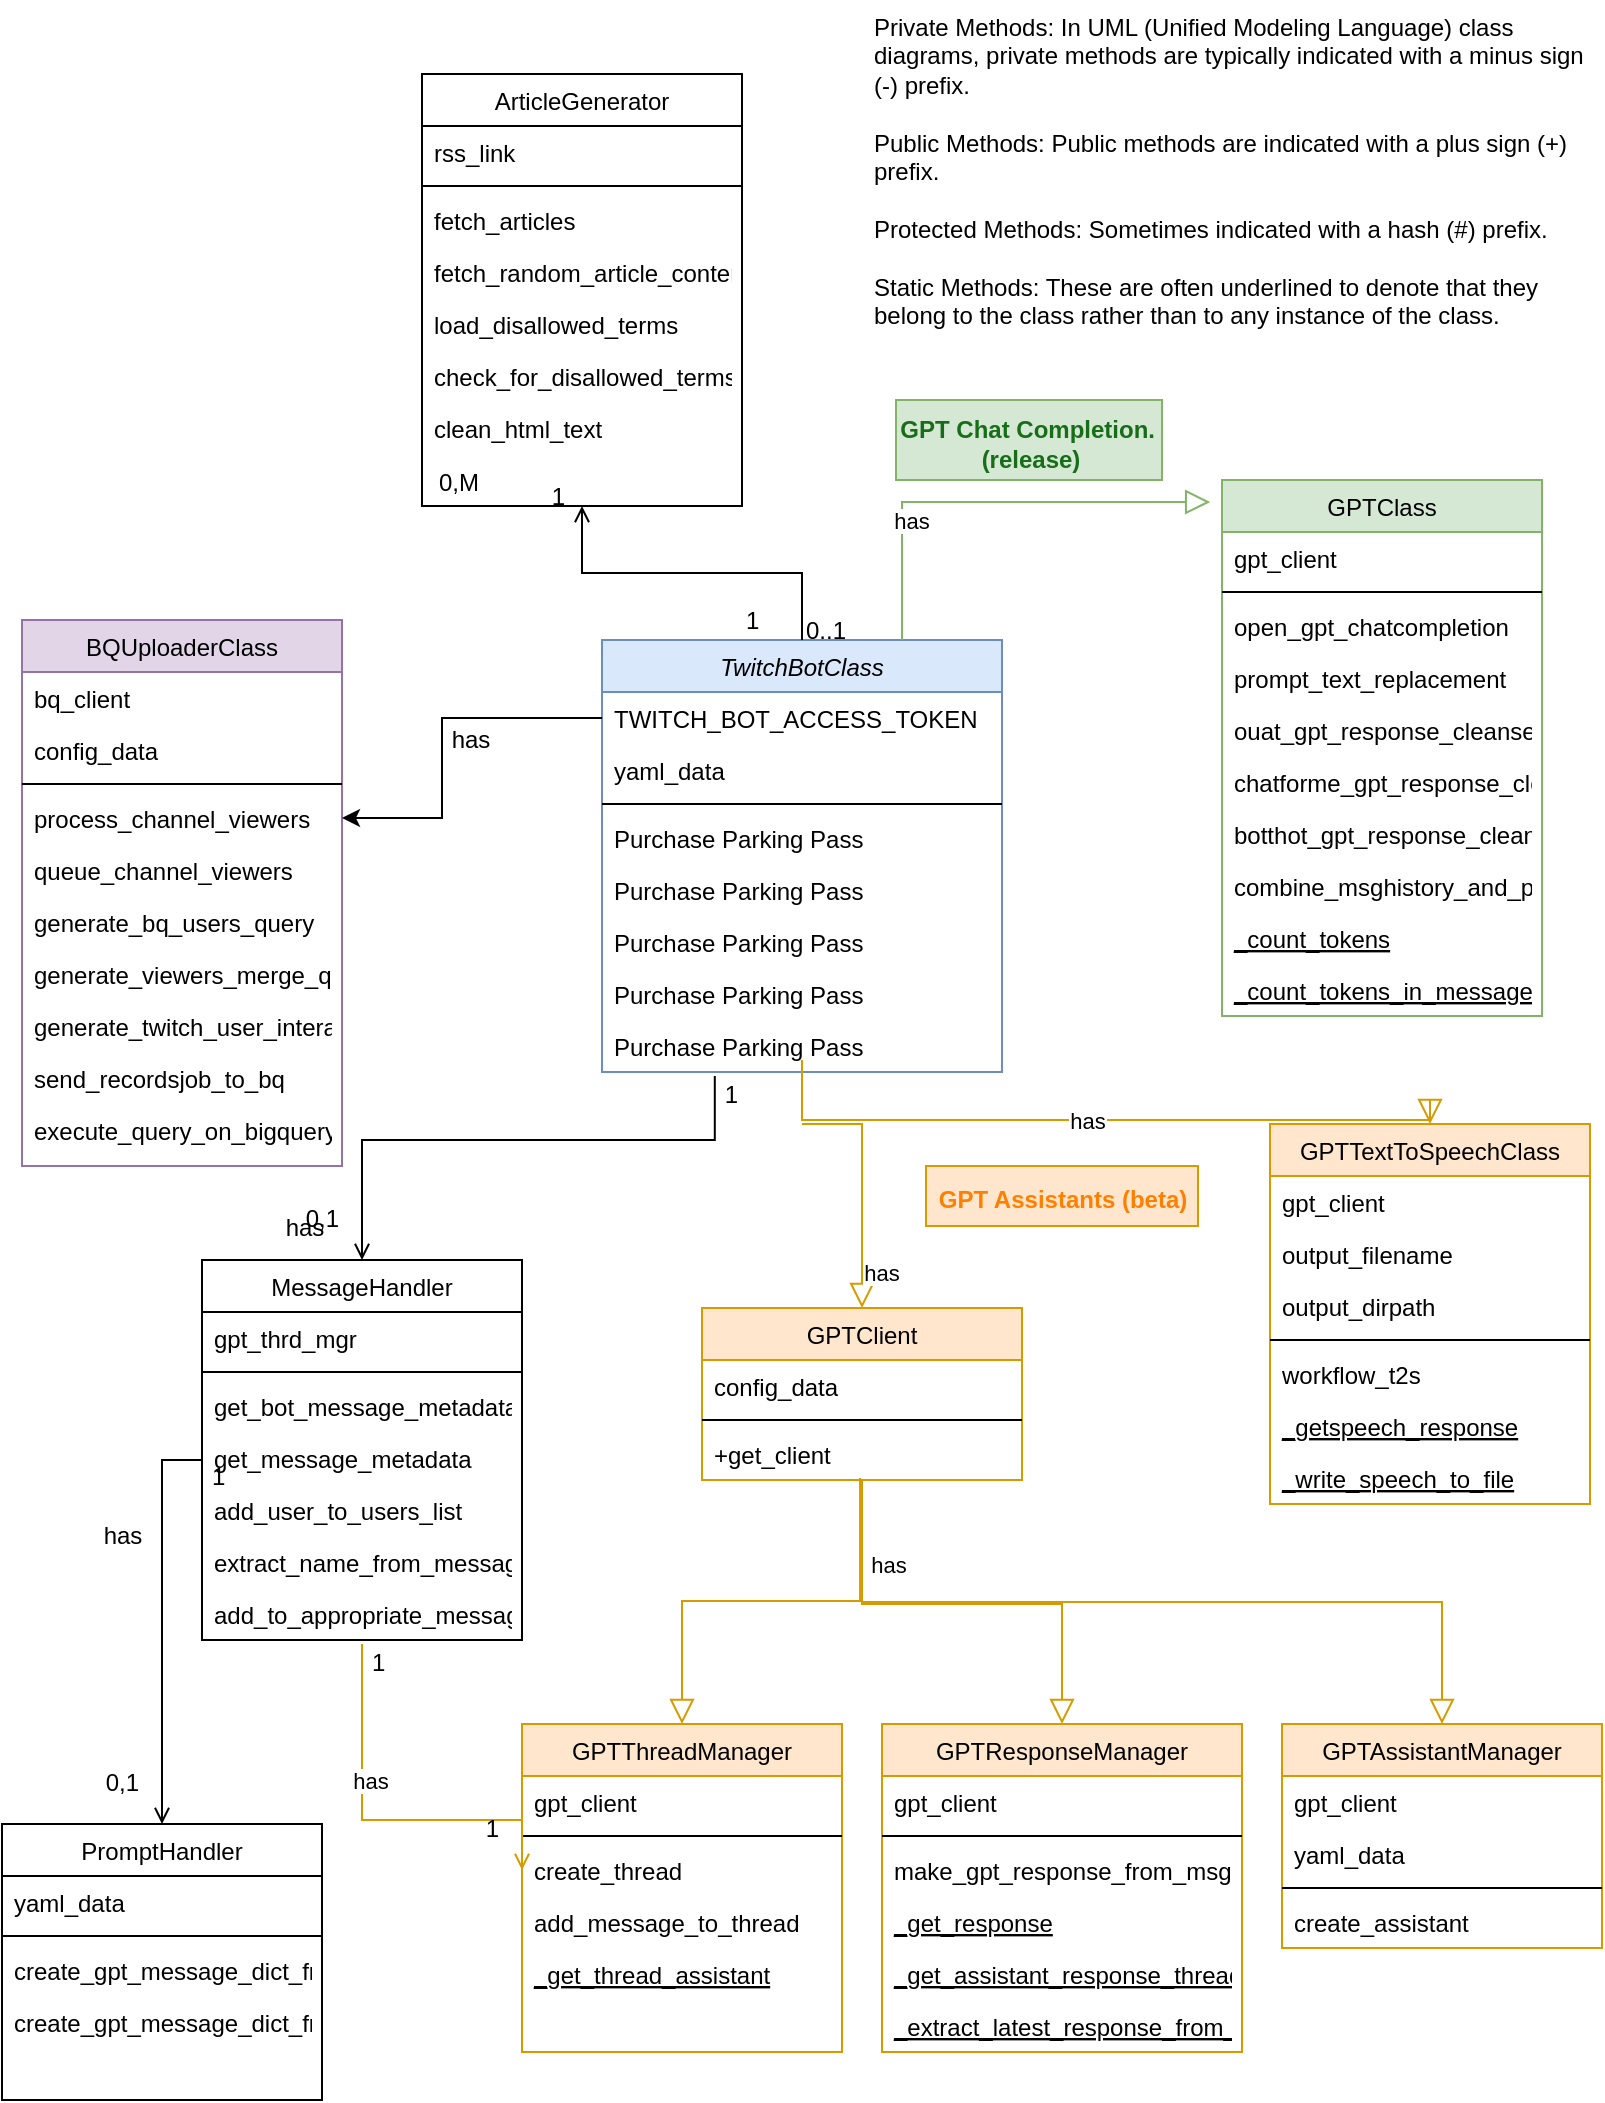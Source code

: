 <mxfile version="22.1.0" type="github" pages="2">
  <diagram name="classes-diagram" id="TIYgzIj9qE2Szi_TrRxU">
    <mxGraphModel dx="1936" dy="1102" grid="1" gridSize="10" guides="1" tooltips="1" connect="1" arrows="1" fold="1" page="1" pageScale="1" pageWidth="827" pageHeight="1169" math="0" shadow="0">
      <root>
        <mxCell id="X0K00MM57r9cbO4nfmmp-0" />
        <mxCell id="X0K00MM57r9cbO4nfmmp-1" parent="X0K00MM57r9cbO4nfmmp-0" />
        <mxCell id="X0K00MM57r9cbO4nfmmp-2" value="TwitchBotClass" style="swimlane;fontStyle=2;align=center;verticalAlign=top;childLayout=stackLayout;horizontal=1;startSize=26;horizontalStack=0;resizeParent=1;resizeLast=0;collapsible=1;marginBottom=0;rounded=0;shadow=0;strokeWidth=1;fillColor=#dae8fc;strokeColor=#6c8ebf;" parent="X0K00MM57r9cbO4nfmmp-1" vertex="1">
          <mxGeometry x="-520" y="350" width="200" height="216" as="geometry">
            <mxRectangle x="230" y="140" width="160" height="26" as="alternateBounds" />
          </mxGeometry>
        </mxCell>
        <mxCell id="X0K00MM57r9cbO4nfmmp-3" value="TWITCH_BOT_ACCESS_TOKEN" style="text;align=left;verticalAlign=top;spacingLeft=4;spacingRight=4;overflow=hidden;rotatable=0;points=[[0,0.5],[1,0.5]];portConstraint=eastwest;" parent="X0K00MM57r9cbO4nfmmp-2" vertex="1">
          <mxGeometry y="26" width="200" height="26" as="geometry" />
        </mxCell>
        <mxCell id="X0K00MM57r9cbO4nfmmp-4" value="yaml_data" style="text;align=left;verticalAlign=top;spacingLeft=4;spacingRight=4;overflow=hidden;rotatable=0;points=[[0,0.5],[1,0.5]];portConstraint=eastwest;rounded=0;shadow=0;html=0;" parent="X0K00MM57r9cbO4nfmmp-2" vertex="1">
          <mxGeometry y="52" width="200" height="26" as="geometry" />
        </mxCell>
        <mxCell id="X0K00MM57r9cbO4nfmmp-5" value="" style="line;html=1;strokeWidth=1;align=left;verticalAlign=middle;spacingTop=-1;spacingLeft=3;spacingRight=3;rotatable=0;labelPosition=right;points=[];portConstraint=eastwest;" parent="X0K00MM57r9cbO4nfmmp-2" vertex="1">
          <mxGeometry y="78" width="200" height="8" as="geometry" />
        </mxCell>
        <mxCell id="X0K00MM57r9cbO4nfmmp-6" value="Purchase Parking Pass" style="text;align=left;verticalAlign=top;spacingLeft=4;spacingRight=4;overflow=hidden;rotatable=0;points=[[0,0.5],[1,0.5]];portConstraint=eastwest;" parent="X0K00MM57r9cbO4nfmmp-2" vertex="1">
          <mxGeometry y="86" width="200" height="26" as="geometry" />
        </mxCell>
        <mxCell id="X0K00MM57r9cbO4nfmmp-7" value="Purchase Parking Pass" style="text;align=left;verticalAlign=top;spacingLeft=4;spacingRight=4;overflow=hidden;rotatable=0;points=[[0,0.5],[1,0.5]];portConstraint=eastwest;" parent="X0K00MM57r9cbO4nfmmp-2" vertex="1">
          <mxGeometry y="112" width="200" height="26" as="geometry" />
        </mxCell>
        <mxCell id="X0K00MM57r9cbO4nfmmp-8" value="Purchase Parking Pass" style="text;align=left;verticalAlign=top;spacingLeft=4;spacingRight=4;overflow=hidden;rotatable=0;points=[[0,0.5],[1,0.5]];portConstraint=eastwest;" parent="X0K00MM57r9cbO4nfmmp-2" vertex="1">
          <mxGeometry y="138" width="200" height="26" as="geometry" />
        </mxCell>
        <mxCell id="X0K00MM57r9cbO4nfmmp-9" value="Purchase Parking Pass" style="text;align=left;verticalAlign=top;spacingLeft=4;spacingRight=4;overflow=hidden;rotatable=0;points=[[0,0.5],[1,0.5]];portConstraint=eastwest;" parent="X0K00MM57r9cbO4nfmmp-2" vertex="1">
          <mxGeometry y="164" width="200" height="26" as="geometry" />
        </mxCell>
        <mxCell id="X0K00MM57r9cbO4nfmmp-10" value="Purchase Parking Pass" style="text;align=left;verticalAlign=top;spacingLeft=4;spacingRight=4;overflow=hidden;rotatable=0;points=[[0,0.5],[1,0.5]];portConstraint=eastwest;" parent="X0K00MM57r9cbO4nfmmp-2" vertex="1">
          <mxGeometry y="190" width="200" height="26" as="geometry" />
        </mxCell>
        <mxCell id="X0K00MM57r9cbO4nfmmp-11" value="BQUploaderClass" style="swimlane;fontStyle=0;align=center;verticalAlign=top;childLayout=stackLayout;horizontal=1;startSize=26;horizontalStack=0;resizeParent=1;resizeLast=0;collapsible=1;marginBottom=0;rounded=0;shadow=0;strokeWidth=1;fillColor=#e1d5e7;strokeColor=#9673a6;" parent="X0K00MM57r9cbO4nfmmp-1" vertex="1">
          <mxGeometry x="-810" y="340" width="160" height="273" as="geometry">
            <mxRectangle x="130" y="380" width="160" height="26" as="alternateBounds" />
          </mxGeometry>
        </mxCell>
        <mxCell id="X0K00MM57r9cbO4nfmmp-12" value="bq_client" style="text;align=left;verticalAlign=top;spacingLeft=4;spacingRight=4;overflow=hidden;rotatable=0;points=[[0,0.5],[1,0.5]];portConstraint=eastwest;" parent="X0K00MM57r9cbO4nfmmp-11" vertex="1">
          <mxGeometry y="26" width="160" height="26" as="geometry" />
        </mxCell>
        <mxCell id="X0K00MM57r9cbO4nfmmp-13" value="config_data" style="text;align=left;verticalAlign=top;spacingLeft=4;spacingRight=4;overflow=hidden;rotatable=0;points=[[0,0.5],[1,0.5]];portConstraint=eastwest;rounded=0;shadow=0;html=0;" parent="X0K00MM57r9cbO4nfmmp-11" vertex="1">
          <mxGeometry y="52" width="160" height="26" as="geometry" />
        </mxCell>
        <mxCell id="X0K00MM57r9cbO4nfmmp-14" value="" style="line;html=1;strokeWidth=1;align=left;verticalAlign=middle;spacingTop=-1;spacingLeft=3;spacingRight=3;rotatable=0;labelPosition=right;points=[];portConstraint=eastwest;" parent="X0K00MM57r9cbO4nfmmp-11" vertex="1">
          <mxGeometry y="78" width="160" height="8" as="geometry" />
        </mxCell>
        <mxCell id="X0K00MM57r9cbO4nfmmp-15" value="process_channel_viewers" style="text;align=left;verticalAlign=top;spacingLeft=4;spacingRight=4;overflow=hidden;rotatable=0;points=[[0,0.5],[1,0.5]];portConstraint=eastwest;fontStyle=0" parent="X0K00MM57r9cbO4nfmmp-11" vertex="1">
          <mxGeometry y="86" width="160" height="26" as="geometry" />
        </mxCell>
        <mxCell id="X0K00MM57r9cbO4nfmmp-16" value="queue_channel_viewers" style="text;align=left;verticalAlign=top;spacingLeft=4;spacingRight=4;overflow=hidden;rotatable=0;points=[[0,0.5],[1,0.5]];portConstraint=eastwest;" parent="X0K00MM57r9cbO4nfmmp-11" vertex="1">
          <mxGeometry y="112" width="160" height="26" as="geometry" />
        </mxCell>
        <mxCell id="X0K00MM57r9cbO4nfmmp-17" value="generate_bq_users_query" style="text;align=left;verticalAlign=top;spacingLeft=4;spacingRight=4;overflow=hidden;rotatable=0;points=[[0,0.5],[1,0.5]];portConstraint=eastwest;fontStyle=0" parent="X0K00MM57r9cbO4nfmmp-11" vertex="1">
          <mxGeometry y="138" width="160" height="26" as="geometry" />
        </mxCell>
        <mxCell id="X0K00MM57r9cbO4nfmmp-18" value="generate_viewers_merge_query" style="text;align=left;verticalAlign=top;spacingLeft=4;spacingRight=4;overflow=hidden;rotatable=0;points=[[0,0.5],[1,0.5]];portConstraint=eastwest;fontStyle=0" parent="X0K00MM57r9cbO4nfmmp-11" vertex="1">
          <mxGeometry y="164" width="160" height="26" as="geometry" />
        </mxCell>
        <mxCell id="X0K00MM57r9cbO4nfmmp-19" value="generate_twitch_user_interactions_records_for_bq" style="text;align=left;verticalAlign=top;spacingLeft=4;spacingRight=4;overflow=hidden;rotatable=0;points=[[0,0.5],[1,0.5]];portConstraint=eastwest;fontStyle=0" parent="X0K00MM57r9cbO4nfmmp-11" vertex="1">
          <mxGeometry y="190" width="160" height="26" as="geometry" />
        </mxCell>
        <mxCell id="X0K00MM57r9cbO4nfmmp-20" value="send_recordsjob_to_bq" style="text;align=left;verticalAlign=top;spacingLeft=4;spacingRight=4;overflow=hidden;rotatable=0;points=[[0,0.5],[1,0.5]];portConstraint=eastwest;fontStyle=0" parent="X0K00MM57r9cbO4nfmmp-11" vertex="1">
          <mxGeometry y="216" width="160" height="26" as="geometry" />
        </mxCell>
        <mxCell id="X0K00MM57r9cbO4nfmmp-21" value="execute_query_on_bigquery" style="text;align=left;verticalAlign=top;spacingLeft=4;spacingRight=4;overflow=hidden;rotatable=0;points=[[0,0.5],[1,0.5]];portConstraint=eastwest;fontStyle=0" parent="X0K00MM57r9cbO4nfmmp-11" vertex="1">
          <mxGeometry y="242" width="160" height="26" as="geometry" />
        </mxCell>
        <mxCell id="X0K00MM57r9cbO4nfmmp-22" value="GPTClient" style="swimlane;fontStyle=0;align=center;verticalAlign=top;childLayout=stackLayout;horizontal=1;startSize=26;horizontalStack=0;resizeParent=1;resizeLast=0;collapsible=1;marginBottom=0;rounded=0;shadow=0;strokeWidth=1;fillColor=#ffe6cc;strokeColor=#d79b00;" parent="X0K00MM57r9cbO4nfmmp-1" vertex="1">
          <mxGeometry x="-470" y="684" width="160" height="86" as="geometry">
            <mxRectangle x="340" y="380" width="170" height="26" as="alternateBounds" />
          </mxGeometry>
        </mxCell>
        <mxCell id="X0K00MM57r9cbO4nfmmp-23" value="config_data" style="text;align=left;verticalAlign=top;spacingLeft=4;spacingRight=4;overflow=hidden;rotatable=0;points=[[0,0.5],[1,0.5]];portConstraint=eastwest;" parent="X0K00MM57r9cbO4nfmmp-22" vertex="1">
          <mxGeometry y="26" width="160" height="26" as="geometry" />
        </mxCell>
        <mxCell id="X0K00MM57r9cbO4nfmmp-24" value="" style="line;html=1;strokeWidth=1;align=left;verticalAlign=middle;spacingTop=-1;spacingLeft=3;spacingRight=3;rotatable=0;labelPosition=right;points=[];portConstraint=eastwest;" parent="X0K00MM57r9cbO4nfmmp-22" vertex="1">
          <mxGeometry y="52" width="160" height="8" as="geometry" />
        </mxCell>
        <mxCell id="X0K00MM57r9cbO4nfmmp-25" value="+get_client" style="text;align=left;verticalAlign=top;spacingLeft=4;spacingRight=4;overflow=hidden;rotatable=0;points=[[0,0.5],[1,0.5]];portConstraint=eastwest;" parent="X0K00MM57r9cbO4nfmmp-22" vertex="1">
          <mxGeometry y="60" width="160" height="26" as="geometry" />
        </mxCell>
        <mxCell id="X0K00MM57r9cbO4nfmmp-26" value="has" style="endArrow=block;endSize=10;endFill=0;shadow=0;strokeWidth=1;rounded=0;edgeStyle=elbowEdgeStyle;elbow=vertical;entryX=0.5;entryY=0;entryDx=0;entryDy=0;fillColor=#ffe6cc;strokeColor=#d79b00;" parent="X0K00MM57r9cbO4nfmmp-1" target="X0K00MM57r9cbO4nfmmp-22" edge="1">
          <mxGeometry x="0.703" y="10" width="160" relative="1" as="geometry">
            <mxPoint x="-420" y="592" as="sourcePoint" />
            <mxPoint x="-120" y="680" as="targetPoint" />
            <Array as="points">
              <mxPoint x="-400" y="592" />
            </Array>
            <mxPoint as="offset" />
          </mxGeometry>
        </mxCell>
        <mxCell id="X0K00MM57r9cbO4nfmmp-27" value="ArticleGenerator" style="swimlane;fontStyle=0;align=center;verticalAlign=top;childLayout=stackLayout;horizontal=1;startSize=26;horizontalStack=0;resizeParent=1;resizeLast=0;collapsible=1;marginBottom=0;rounded=0;shadow=0;strokeWidth=1;" parent="X0K00MM57r9cbO4nfmmp-1" vertex="1">
          <mxGeometry x="-610" y="67" width="160" height="216" as="geometry">
            <mxRectangle x="550" y="140" width="160" height="26" as="alternateBounds" />
          </mxGeometry>
        </mxCell>
        <mxCell id="X0K00MM57r9cbO4nfmmp-28" value="rss_link" style="text;align=left;verticalAlign=top;spacingLeft=4;spacingRight=4;overflow=hidden;rotatable=0;points=[[0,0.5],[1,0.5]];portConstraint=eastwest;" parent="X0K00MM57r9cbO4nfmmp-27" vertex="1">
          <mxGeometry y="26" width="160" height="26" as="geometry" />
        </mxCell>
        <mxCell id="X0K00MM57r9cbO4nfmmp-29" value="" style="line;html=1;strokeWidth=1;align=left;verticalAlign=middle;spacingTop=-1;spacingLeft=3;spacingRight=3;rotatable=0;labelPosition=right;points=[];portConstraint=eastwest;" parent="X0K00MM57r9cbO4nfmmp-27" vertex="1">
          <mxGeometry y="52" width="160" height="8" as="geometry" />
        </mxCell>
        <mxCell id="X0K00MM57r9cbO4nfmmp-30" value="fetch_articles" style="text;align=left;verticalAlign=top;spacingLeft=4;spacingRight=4;overflow=hidden;rotatable=0;points=[[0,0.5],[1,0.5]];portConstraint=eastwest;" parent="X0K00MM57r9cbO4nfmmp-27" vertex="1">
          <mxGeometry y="60" width="160" height="26" as="geometry" />
        </mxCell>
        <mxCell id="X0K00MM57r9cbO4nfmmp-31" value="fetch_random_article_content" style="text;align=left;verticalAlign=top;spacingLeft=4;spacingRight=4;overflow=hidden;rotatable=0;points=[[0,0.5],[1,0.5]];portConstraint=eastwest;rounded=0;shadow=0;html=0;" parent="X0K00MM57r9cbO4nfmmp-27" vertex="1">
          <mxGeometry y="86" width="160" height="26" as="geometry" />
        </mxCell>
        <mxCell id="X0K00MM57r9cbO4nfmmp-32" value="load_disallowed_terms" style="text;align=left;verticalAlign=top;spacingLeft=4;spacingRight=4;overflow=hidden;rotatable=0;points=[[0,0.5],[1,0.5]];portConstraint=eastwest;" parent="X0K00MM57r9cbO4nfmmp-27" vertex="1">
          <mxGeometry y="112" width="160" height="26" as="geometry" />
        </mxCell>
        <mxCell id="X0K00MM57r9cbO4nfmmp-33" value="check_for_disallowed_terms" style="text;align=left;verticalAlign=top;spacingLeft=4;spacingRight=4;overflow=hidden;rotatable=0;points=[[0,0.5],[1,0.5]];portConstraint=eastwest;" parent="X0K00MM57r9cbO4nfmmp-27" vertex="1">
          <mxGeometry y="138" width="160" height="26" as="geometry" />
        </mxCell>
        <mxCell id="X0K00MM57r9cbO4nfmmp-34" value="clean_html_text" style="text;align=left;verticalAlign=top;spacingLeft=4;spacingRight=4;overflow=hidden;rotatable=0;points=[[0,0.5],[1,0.5]];portConstraint=eastwest;" parent="X0K00MM57r9cbO4nfmmp-27" vertex="1">
          <mxGeometry y="164" width="160" height="26" as="geometry" />
        </mxCell>
        <mxCell id="X0K00MM57r9cbO4nfmmp-35" value="" style="endArrow=open;shadow=0;strokeWidth=1;rounded=0;endFill=1;edgeStyle=elbowEdgeStyle;elbow=vertical;" parent="X0K00MM57r9cbO4nfmmp-1" source="X0K00MM57r9cbO4nfmmp-2" target="X0K00MM57r9cbO4nfmmp-27" edge="1">
          <mxGeometry x="0.5" y="41" relative="1" as="geometry">
            <mxPoint x="-320" y="422" as="sourcePoint" />
            <mxPoint x="-160" y="422" as="targetPoint" />
            <mxPoint x="-40" y="32" as="offset" />
          </mxGeometry>
        </mxCell>
        <mxCell id="X0K00MM57r9cbO4nfmmp-36" value="0..1" style="resizable=0;align=left;verticalAlign=bottom;labelBackgroundColor=none;fontSize=12;" parent="X0K00MM57r9cbO4nfmmp-35" connectable="0" vertex="1">
          <mxGeometry x="-1" relative="1" as="geometry">
            <mxPoint y="4" as="offset" />
          </mxGeometry>
        </mxCell>
        <mxCell id="X0K00MM57r9cbO4nfmmp-37" value="1" style="resizable=0;align=right;verticalAlign=bottom;labelBackgroundColor=none;fontSize=12;" parent="X0K00MM57r9cbO4nfmmp-35" connectable="0" vertex="1">
          <mxGeometry x="1" relative="1" as="geometry">
            <mxPoint x="-7" y="4" as="offset" />
          </mxGeometry>
        </mxCell>
        <mxCell id="X0K00MM57r9cbO4nfmmp-38" value="has" style="text;html=1;resizable=0;points=[];;align=center;verticalAlign=middle;labelBackgroundColor=none;rounded=0;shadow=0;strokeWidth=1;fontSize=12;" parent="X0K00MM57r9cbO4nfmmp-35" vertex="1" connectable="0">
          <mxGeometry x="0.5" y="49" relative="1" as="geometry">
            <mxPoint x="-67" y="34" as="offset" />
          </mxGeometry>
        </mxCell>
        <mxCell id="X0K00MM57r9cbO4nfmmp-39" value="GPTResponseManager" style="swimlane;fontStyle=0;align=center;verticalAlign=top;childLayout=stackLayout;horizontal=1;startSize=26;horizontalStack=0;resizeParent=1;resizeLast=0;collapsible=1;marginBottom=0;rounded=0;shadow=0;strokeWidth=1;fillColor=#ffe6cc;strokeColor=#d79b00;" parent="X0K00MM57r9cbO4nfmmp-1" vertex="1">
          <mxGeometry x="-380" y="892" width="180" height="164" as="geometry">
            <mxRectangle x="340" y="380" width="170" height="26" as="alternateBounds" />
          </mxGeometry>
        </mxCell>
        <mxCell id="X0K00MM57r9cbO4nfmmp-40" value="gpt_client" style="text;align=left;verticalAlign=top;spacingLeft=4;spacingRight=4;overflow=hidden;rotatable=0;points=[[0,0.5],[1,0.5]];portConstraint=eastwest;" parent="X0K00MM57r9cbO4nfmmp-39" vertex="1">
          <mxGeometry y="26" width="180" height="26" as="geometry" />
        </mxCell>
        <mxCell id="X0K00MM57r9cbO4nfmmp-41" value="" style="line;html=1;strokeWidth=1;align=left;verticalAlign=middle;spacingTop=-1;spacingLeft=3;spacingRight=3;rotatable=0;labelPosition=right;points=[];portConstraint=eastwest;" parent="X0K00MM57r9cbO4nfmmp-39" vertex="1">
          <mxGeometry y="52" width="180" height="8" as="geometry" />
        </mxCell>
        <mxCell id="X0K00MM57r9cbO4nfmmp-42" value="make_gpt_response_from_msghistory" style="text;align=left;verticalAlign=top;spacingLeft=4;spacingRight=4;overflow=hidden;rotatable=0;points=[[0,0.5],[1,0.5]];portConstraint=eastwest;" parent="X0K00MM57r9cbO4nfmmp-39" vertex="1">
          <mxGeometry y="60" width="180" height="26" as="geometry" />
        </mxCell>
        <mxCell id="X0K00MM57r9cbO4nfmmp-43" value="_get_response" style="text;align=left;verticalAlign=top;spacingLeft=4;spacingRight=4;overflow=hidden;rotatable=0;points=[[0,0.5],[1,0.5]];portConstraint=eastwest;fontStyle=4" parent="X0K00MM57r9cbO4nfmmp-39" vertex="1">
          <mxGeometry y="86" width="180" height="26" as="geometry" />
        </mxCell>
        <mxCell id="X0K00MM57r9cbO4nfmmp-44" value="_get_assistant_response_thread_messages" style="text;align=left;verticalAlign=top;spacingLeft=4;spacingRight=4;overflow=hidden;rotatable=0;points=[[0,0.5],[1,0.5]];portConstraint=eastwest;fontStyle=4" parent="X0K00MM57r9cbO4nfmmp-39" vertex="1">
          <mxGeometry y="112" width="180" height="26" as="geometry" />
        </mxCell>
        <mxCell id="X0K00MM57r9cbO4nfmmp-45" value="_extract_latest_response_from_thread_messages" style="text;align=left;verticalAlign=top;spacingLeft=4;spacingRight=4;overflow=hidden;rotatable=0;points=[[0,0.5],[1,0.5]];portConstraint=eastwest;fontStyle=4" parent="X0K00MM57r9cbO4nfmmp-39" vertex="1">
          <mxGeometry y="138" width="180" height="26" as="geometry" />
        </mxCell>
        <mxCell id="X0K00MM57r9cbO4nfmmp-46" value="GPTAssistantManager" style="swimlane;fontStyle=0;align=center;verticalAlign=top;childLayout=stackLayout;horizontal=1;startSize=26;horizontalStack=0;resizeParent=1;resizeLast=0;collapsible=1;marginBottom=0;rounded=0;shadow=0;strokeWidth=1;fillColor=#ffe6cc;strokeColor=#d79b00;" parent="X0K00MM57r9cbO4nfmmp-1" vertex="1">
          <mxGeometry x="-180" y="892" width="160" height="112" as="geometry">
            <mxRectangle x="340" y="380" width="170" height="26" as="alternateBounds" />
          </mxGeometry>
        </mxCell>
        <mxCell id="X0K00MM57r9cbO4nfmmp-47" value="gpt_client" style="text;align=left;verticalAlign=top;spacingLeft=4;spacingRight=4;overflow=hidden;rotatable=0;points=[[0,0.5],[1,0.5]];portConstraint=eastwest;" parent="X0K00MM57r9cbO4nfmmp-46" vertex="1">
          <mxGeometry y="26" width="160" height="26" as="geometry" />
        </mxCell>
        <mxCell id="X0K00MM57r9cbO4nfmmp-48" value="yaml_data" style="text;align=left;verticalAlign=top;spacingLeft=4;spacingRight=4;overflow=hidden;rotatable=0;points=[[0,0.5],[1,0.5]];portConstraint=eastwest;" parent="X0K00MM57r9cbO4nfmmp-46" vertex="1">
          <mxGeometry y="52" width="160" height="26" as="geometry" />
        </mxCell>
        <mxCell id="X0K00MM57r9cbO4nfmmp-49" value="" style="line;html=1;strokeWidth=1;align=left;verticalAlign=middle;spacingTop=-1;spacingLeft=3;spacingRight=3;rotatable=0;labelPosition=right;points=[];portConstraint=eastwest;" parent="X0K00MM57r9cbO4nfmmp-46" vertex="1">
          <mxGeometry y="78" width="160" height="8" as="geometry" />
        </mxCell>
        <mxCell id="X0K00MM57r9cbO4nfmmp-50" value="create_assistant" style="text;align=left;verticalAlign=top;spacingLeft=4;spacingRight=4;overflow=hidden;rotatable=0;points=[[0,0.5],[1,0.5]];portConstraint=eastwest;" parent="X0K00MM57r9cbO4nfmmp-46" vertex="1">
          <mxGeometry y="86" width="160" height="26" as="geometry" />
        </mxCell>
        <mxCell id="X0K00MM57r9cbO4nfmmp-51" value="GPTThreadManager" style="swimlane;fontStyle=0;align=center;verticalAlign=top;childLayout=stackLayout;horizontal=1;startSize=26;horizontalStack=0;resizeParent=1;resizeLast=0;collapsible=1;marginBottom=0;rounded=0;shadow=0;strokeWidth=1;fillColor=#ffe6cc;strokeColor=#d79b00;" parent="X0K00MM57r9cbO4nfmmp-1" vertex="1">
          <mxGeometry x="-560" y="892" width="160" height="164" as="geometry">
            <mxRectangle x="340" y="380" width="170" height="26" as="alternateBounds" />
          </mxGeometry>
        </mxCell>
        <mxCell id="X0K00MM57r9cbO4nfmmp-52" value="gpt_client" style="text;align=left;verticalAlign=top;spacingLeft=4;spacingRight=4;overflow=hidden;rotatable=0;points=[[0,0.5],[1,0.5]];portConstraint=eastwest;" parent="X0K00MM57r9cbO4nfmmp-51" vertex="1">
          <mxGeometry y="26" width="160" height="26" as="geometry" />
        </mxCell>
        <mxCell id="X0K00MM57r9cbO4nfmmp-53" value="" style="line;html=1;strokeWidth=1;align=left;verticalAlign=middle;spacingTop=-1;spacingLeft=3;spacingRight=3;rotatable=0;labelPosition=right;points=[];portConstraint=eastwest;" parent="X0K00MM57r9cbO4nfmmp-51" vertex="1">
          <mxGeometry y="52" width="160" height="8" as="geometry" />
        </mxCell>
        <mxCell id="X0K00MM57r9cbO4nfmmp-54" value="create_thread" style="text;align=left;verticalAlign=top;spacingLeft=4;spacingRight=4;overflow=hidden;rotatable=0;points=[[0,0.5],[1,0.5]];portConstraint=eastwest;" parent="X0K00MM57r9cbO4nfmmp-51" vertex="1">
          <mxGeometry y="60" width="160" height="26" as="geometry" />
        </mxCell>
        <mxCell id="X0K00MM57r9cbO4nfmmp-55" value="add_message_to_thread" style="text;align=left;verticalAlign=top;spacingLeft=4;spacingRight=4;overflow=hidden;rotatable=0;points=[[0,0.5],[1,0.5]];portConstraint=eastwest;" parent="X0K00MM57r9cbO4nfmmp-51" vertex="1">
          <mxGeometry y="86" width="160" height="26" as="geometry" />
        </mxCell>
        <mxCell id="X0K00MM57r9cbO4nfmmp-56" value="_get_thread_assistant" style="text;align=left;verticalAlign=top;spacingLeft=4;spacingRight=4;overflow=hidden;rotatable=0;points=[[0,0.5],[1,0.5]];portConstraint=eastwest;fontStyle=4" parent="X0K00MM57r9cbO4nfmmp-51" vertex="1">
          <mxGeometry y="112" width="160" height="26" as="geometry" />
        </mxCell>
        <mxCell id="X0K00MM57r9cbO4nfmmp-57" value="has" style="endArrow=block;endSize=10;endFill=0;shadow=0;strokeWidth=1;rounded=0;edgeStyle=elbowEdgeStyle;elbow=vertical;fillColor=#ffe6cc;strokeColor=#d79b00;entryX=0.5;entryY=0;entryDx=0;entryDy=0;" parent="X0K00MM57r9cbO4nfmmp-1" target="X0K00MM57r9cbO4nfmmp-39" edge="1">
          <mxGeometry x="-0.333" y="20" width="160" relative="1" as="geometry">
            <mxPoint x="-390" y="772" as="sourcePoint" />
            <mxPoint x="-290" y="872" as="targetPoint" />
            <Array as="points">
              <mxPoint x="-340" y="832" />
            </Array>
            <mxPoint as="offset" />
          </mxGeometry>
        </mxCell>
        <mxCell id="X0K00MM57r9cbO4nfmmp-58" value="GPTTextToSpeechClass" style="swimlane;fontStyle=0;align=center;verticalAlign=top;childLayout=stackLayout;horizontal=1;startSize=26;horizontalStack=0;resizeParent=1;resizeLast=0;collapsible=1;marginBottom=0;rounded=0;shadow=0;strokeWidth=1;fillColor=#ffe6cc;strokeColor=#d79b00;" parent="X0K00MM57r9cbO4nfmmp-1" vertex="1">
          <mxGeometry x="-186" y="592" width="160" height="190" as="geometry">
            <mxRectangle x="130" y="380" width="160" height="26" as="alternateBounds" />
          </mxGeometry>
        </mxCell>
        <mxCell id="X0K00MM57r9cbO4nfmmp-59" value="gpt_client" style="text;align=left;verticalAlign=top;spacingLeft=4;spacingRight=4;overflow=hidden;rotatable=0;points=[[0,0.5],[1,0.5]];portConstraint=eastwest;" parent="X0K00MM57r9cbO4nfmmp-58" vertex="1">
          <mxGeometry y="26" width="160" height="26" as="geometry" />
        </mxCell>
        <mxCell id="X0K00MM57r9cbO4nfmmp-60" value="output_filename" style="text;align=left;verticalAlign=top;spacingLeft=4;spacingRight=4;overflow=hidden;rotatable=0;points=[[0,0.5],[1,0.5]];portConstraint=eastwest;" parent="X0K00MM57r9cbO4nfmmp-58" vertex="1">
          <mxGeometry y="52" width="160" height="26" as="geometry" />
        </mxCell>
        <mxCell id="X0K00MM57r9cbO4nfmmp-61" value="output_dirpath" style="text;align=left;verticalAlign=top;spacingLeft=4;spacingRight=4;overflow=hidden;rotatable=0;points=[[0,0.5],[1,0.5]];portConstraint=eastwest;" parent="X0K00MM57r9cbO4nfmmp-58" vertex="1">
          <mxGeometry y="78" width="160" height="26" as="geometry" />
        </mxCell>
        <mxCell id="X0K00MM57r9cbO4nfmmp-62" value="" style="line;html=1;strokeWidth=1;align=left;verticalAlign=middle;spacingTop=-1;spacingLeft=3;spacingRight=3;rotatable=0;labelPosition=right;points=[];portConstraint=eastwest;" parent="X0K00MM57r9cbO4nfmmp-58" vertex="1">
          <mxGeometry y="104" width="160" height="8" as="geometry" />
        </mxCell>
        <mxCell id="X0K00MM57r9cbO4nfmmp-63" value="workflow_t2s" style="text;align=left;verticalAlign=top;spacingLeft=4;spacingRight=4;overflow=hidden;rotatable=0;points=[[0,0.5],[1,0.5]];portConstraint=eastwest;" parent="X0K00MM57r9cbO4nfmmp-58" vertex="1">
          <mxGeometry y="112" width="160" height="26" as="geometry" />
        </mxCell>
        <mxCell id="X0K00MM57r9cbO4nfmmp-64" value="_getspeech_response" style="text;align=left;verticalAlign=top;spacingLeft=4;spacingRight=4;overflow=hidden;rotatable=0;points=[[0,0.5],[1,0.5]];portConstraint=eastwest;fontStyle=4" parent="X0K00MM57r9cbO4nfmmp-58" vertex="1">
          <mxGeometry y="138" width="160" height="26" as="geometry" />
        </mxCell>
        <mxCell id="X0K00MM57r9cbO4nfmmp-65" value="_write_speech_to_file" style="text;align=left;verticalAlign=top;spacingLeft=4;spacingRight=4;overflow=hidden;rotatable=0;points=[[0,0.5],[1,0.5]];portConstraint=eastwest;fontStyle=4" parent="X0K00MM57r9cbO4nfmmp-58" vertex="1">
          <mxGeometry y="164" width="160" height="26" as="geometry" />
        </mxCell>
        <mxCell id="X0K00MM57r9cbO4nfmmp-66" value="PromptHandler" style="swimlane;fontStyle=0;align=center;verticalAlign=top;childLayout=stackLayout;horizontal=1;startSize=26;horizontalStack=0;resizeParent=1;resizeLast=0;collapsible=1;marginBottom=0;rounded=0;shadow=0;strokeWidth=1;" parent="X0K00MM57r9cbO4nfmmp-1" vertex="1">
          <mxGeometry x="-820" y="942" width="160" height="138" as="geometry">
            <mxRectangle x="130" y="380" width="160" height="26" as="alternateBounds" />
          </mxGeometry>
        </mxCell>
        <mxCell id="X0K00MM57r9cbO4nfmmp-67" value="yaml_data" style="text;align=left;verticalAlign=top;spacingLeft=4;spacingRight=4;overflow=hidden;rotatable=0;points=[[0,0.5],[1,0.5]];portConstraint=eastwest;" parent="X0K00MM57r9cbO4nfmmp-66" vertex="1">
          <mxGeometry y="26" width="160" height="26" as="geometry" />
        </mxCell>
        <mxCell id="X0K00MM57r9cbO4nfmmp-68" value="" style="line;html=1;strokeWidth=1;align=left;verticalAlign=middle;spacingTop=-1;spacingLeft=3;spacingRight=3;rotatable=0;labelPosition=right;points=[];portConstraint=eastwest;" parent="X0K00MM57r9cbO4nfmmp-66" vertex="1">
          <mxGeometry y="52" width="160" height="8" as="geometry" />
        </mxCell>
        <mxCell id="X0K00MM57r9cbO4nfmmp-69" value="create_gpt_message_dict_from_metadata" style="text;align=left;verticalAlign=top;spacingLeft=4;spacingRight=4;overflow=hidden;rotatable=0;points=[[0,0.5],[1,0.5]];portConstraint=eastwest;fontStyle=0" parent="X0K00MM57r9cbO4nfmmp-66" vertex="1">
          <mxGeometry y="60" width="160" height="26" as="geometry" />
        </mxCell>
        <mxCell id="X0K00MM57r9cbO4nfmmp-70" value="create_gpt_message_dict_from_strings" style="text;align=left;verticalAlign=top;spacingLeft=4;spacingRight=4;overflow=hidden;rotatable=0;points=[[0,0.5],[1,0.5]];portConstraint=eastwest;" parent="X0K00MM57r9cbO4nfmmp-66" vertex="1">
          <mxGeometry y="86" width="160" height="26" as="geometry" />
        </mxCell>
        <mxCell id="X0K00MM57r9cbO4nfmmp-71" value="MessageHandler" style="swimlane;fontStyle=0;align=center;verticalAlign=top;childLayout=stackLayout;horizontal=1;startSize=26;horizontalStack=0;resizeParent=1;resizeLast=0;collapsible=1;marginBottom=0;rounded=0;shadow=0;strokeWidth=1;" parent="X0K00MM57r9cbO4nfmmp-1" vertex="1">
          <mxGeometry x="-720" y="660" width="160" height="190" as="geometry">
            <mxRectangle x="130" y="380" width="160" height="26" as="alternateBounds" />
          </mxGeometry>
        </mxCell>
        <mxCell id="X0K00MM57r9cbO4nfmmp-72" value="gpt_thrd_mgr" style="text;align=left;verticalAlign=top;spacingLeft=4;spacingRight=4;overflow=hidden;rotatable=0;points=[[0,0.5],[1,0.5]];portConstraint=eastwest;" parent="X0K00MM57r9cbO4nfmmp-71" vertex="1">
          <mxGeometry y="26" width="160" height="26" as="geometry" />
        </mxCell>
        <mxCell id="X0K00MM57r9cbO4nfmmp-73" value="" style="line;html=1;strokeWidth=1;align=left;verticalAlign=middle;spacingTop=-1;spacingLeft=3;spacingRight=3;rotatable=0;labelPosition=right;points=[];portConstraint=eastwest;" parent="X0K00MM57r9cbO4nfmmp-71" vertex="1">
          <mxGeometry y="52" width="160" height="8" as="geometry" />
        </mxCell>
        <mxCell id="X0K00MM57r9cbO4nfmmp-74" value="get_bot_message_metadata" style="text;align=left;verticalAlign=top;spacingLeft=4;spacingRight=4;overflow=hidden;rotatable=0;points=[[0,0.5],[1,0.5]];portConstraint=eastwest;" parent="X0K00MM57r9cbO4nfmmp-71" vertex="1">
          <mxGeometry y="60" width="160" height="26" as="geometry" />
        </mxCell>
        <mxCell id="X0K00MM57r9cbO4nfmmp-75" value="get_message_metadata" style="text;align=left;verticalAlign=top;spacingLeft=4;spacingRight=4;overflow=hidden;rotatable=0;points=[[0,0.5],[1,0.5]];portConstraint=eastwest;" parent="X0K00MM57r9cbO4nfmmp-71" vertex="1">
          <mxGeometry y="86" width="160" height="26" as="geometry" />
        </mxCell>
        <mxCell id="X0K00MM57r9cbO4nfmmp-76" value="add_user_to_users_list" style="text;align=left;verticalAlign=top;spacingLeft=4;spacingRight=4;overflow=hidden;rotatable=0;points=[[0,0.5],[1,0.5]];portConstraint=eastwest;" parent="X0K00MM57r9cbO4nfmmp-71" vertex="1">
          <mxGeometry y="112" width="160" height="26" as="geometry" />
        </mxCell>
        <mxCell id="X0K00MM57r9cbO4nfmmp-77" value="extract_name_from_message" style="text;align=left;verticalAlign=top;spacingLeft=4;spacingRight=4;overflow=hidden;rotatable=0;points=[[0,0.5],[1,0.5]];portConstraint=eastwest;" parent="X0K00MM57r9cbO4nfmmp-71" vertex="1">
          <mxGeometry y="138" width="160" height="26" as="geometry" />
        </mxCell>
        <mxCell id="X0K00MM57r9cbO4nfmmp-78" value="add_to_appropriate_message_history" style="text;align=left;verticalAlign=top;spacingLeft=4;spacingRight=4;overflow=hidden;rotatable=0;points=[[0,0.5],[1,0.5]];portConstraint=eastwest;" parent="X0K00MM57r9cbO4nfmmp-71" vertex="1">
          <mxGeometry y="164" width="160" height="26" as="geometry" />
        </mxCell>
        <mxCell id="X0K00MM57r9cbO4nfmmp-79" value="&lt;h6&gt;&lt;font style=&quot;font-size: 12px;&quot; color=&quot;#ff8000&quot;&gt;GPT Assistants (beta)&lt;/font&gt;&lt;/h6&gt;" style="text;strokeColor=#d79b00;fillColor=#ffe6cc;html=1;fontSize=24;fontStyle=1;verticalAlign=middle;align=center;" parent="X0K00MM57r9cbO4nfmmp-1" vertex="1">
          <mxGeometry x="-358" y="613" width="136" height="30" as="geometry" />
        </mxCell>
        <mxCell id="X0K00MM57r9cbO4nfmmp-80" value="GPTClass" style="swimlane;fontStyle=0;align=center;verticalAlign=top;childLayout=stackLayout;horizontal=1;startSize=26;horizontalStack=0;resizeParent=1;resizeLast=0;collapsible=1;marginBottom=0;rounded=0;shadow=0;strokeWidth=1;fillColor=#d5e8d4;strokeColor=#82b366;" parent="X0K00MM57r9cbO4nfmmp-1" vertex="1">
          <mxGeometry x="-210" y="270" width="160" height="268" as="geometry">
            <mxRectangle x="130" y="380" width="160" height="26" as="alternateBounds" />
          </mxGeometry>
        </mxCell>
        <mxCell id="X0K00MM57r9cbO4nfmmp-81" value="gpt_client" style="text;align=left;verticalAlign=top;spacingLeft=4;spacingRight=4;overflow=hidden;rotatable=0;points=[[0,0.5],[1,0.5]];portConstraint=eastwest;" parent="X0K00MM57r9cbO4nfmmp-80" vertex="1">
          <mxGeometry y="26" width="160" height="26" as="geometry" />
        </mxCell>
        <mxCell id="X0K00MM57r9cbO4nfmmp-82" value="" style="line;html=1;strokeWidth=1;align=left;verticalAlign=middle;spacingTop=-1;spacingLeft=3;spacingRight=3;rotatable=0;labelPosition=right;points=[];portConstraint=eastwest;" parent="X0K00MM57r9cbO4nfmmp-80" vertex="1">
          <mxGeometry y="52" width="160" height="8" as="geometry" />
        </mxCell>
        <mxCell id="X0K00MM57r9cbO4nfmmp-83" value="open_gpt_chatcompletion" style="text;align=left;verticalAlign=top;spacingLeft=4;spacingRight=4;overflow=hidden;rotatable=0;points=[[0,0.5],[1,0.5]];portConstraint=eastwest;fontStyle=0" parent="X0K00MM57r9cbO4nfmmp-80" vertex="1">
          <mxGeometry y="60" width="160" height="26" as="geometry" />
        </mxCell>
        <mxCell id="X0K00MM57r9cbO4nfmmp-84" value="prompt_text_replacement" style="text;align=left;verticalAlign=top;spacingLeft=4;spacingRight=4;overflow=hidden;rotatable=0;points=[[0,0.5],[1,0.5]];portConstraint=eastwest;" parent="X0K00MM57r9cbO4nfmmp-80" vertex="1">
          <mxGeometry y="86" width="160" height="26" as="geometry" />
        </mxCell>
        <mxCell id="X0K00MM57r9cbO4nfmmp-85" value="ouat_gpt_response_cleanse" style="text;align=left;verticalAlign=top;spacingLeft=4;spacingRight=4;overflow=hidden;rotatable=0;points=[[0,0.5],[1,0.5]];portConstraint=eastwest;" parent="X0K00MM57r9cbO4nfmmp-80" vertex="1">
          <mxGeometry y="112" width="160" height="26" as="geometry" />
        </mxCell>
        <mxCell id="X0K00MM57r9cbO4nfmmp-86" value="chatforme_gpt_response_cleanse" style="text;align=left;verticalAlign=top;spacingLeft=4;spacingRight=4;overflow=hidden;rotatable=0;points=[[0,0.5],[1,0.5]];portConstraint=eastwest;" parent="X0K00MM57r9cbO4nfmmp-80" vertex="1">
          <mxGeometry y="138" width="160" height="26" as="geometry" />
        </mxCell>
        <mxCell id="X0K00MM57r9cbO4nfmmp-87" value="botthot_gpt_response_cleanse" style="text;align=left;verticalAlign=top;spacingLeft=4;spacingRight=4;overflow=hidden;rotatable=0;points=[[0,0.5],[1,0.5]];portConstraint=eastwest;" parent="X0K00MM57r9cbO4nfmmp-80" vertex="1">
          <mxGeometry y="164" width="160" height="26" as="geometry" />
        </mxCell>
        <mxCell id="X0K00MM57r9cbO4nfmmp-88" value="combine_msghistory_and_prompttext" style="text;align=left;verticalAlign=top;spacingLeft=4;spacingRight=4;overflow=hidden;rotatable=0;points=[[0,0.5],[1,0.5]];portConstraint=eastwest;" parent="X0K00MM57r9cbO4nfmmp-80" vertex="1">
          <mxGeometry y="190" width="160" height="26" as="geometry" />
        </mxCell>
        <mxCell id="X0K00MM57r9cbO4nfmmp-89" value="_count_tokens" style="text;align=left;verticalAlign=top;spacingLeft=4;spacingRight=4;overflow=hidden;rotatable=0;points=[[0,0.5],[1,0.5]];portConstraint=eastwest;fontStyle=4" parent="X0K00MM57r9cbO4nfmmp-80" vertex="1">
          <mxGeometry y="216" width="160" height="26" as="geometry" />
        </mxCell>
        <mxCell id="X0K00MM57r9cbO4nfmmp-90" value="_count_tokens_in_messages" style="text;align=left;verticalAlign=top;spacingLeft=4;spacingRight=4;overflow=hidden;rotatable=0;points=[[0,0.5],[1,0.5]];portConstraint=eastwest;fontStyle=4" parent="X0K00MM57r9cbO4nfmmp-80" vertex="1">
          <mxGeometry y="242" width="160" height="26" as="geometry" />
        </mxCell>
        <mxCell id="X0K00MM57r9cbO4nfmmp-91" value="has" style="endArrow=block;endSize=10;endFill=0;shadow=0;strokeWidth=1;rounded=0;edgeStyle=elbowEdgeStyle;elbow=vertical;entryX=-0.037;entryY=0.041;entryDx=0;entryDy=0;fillColor=#d5e8d4;strokeColor=#82b366;exitX=0.75;exitY=0;exitDx=0;exitDy=0;entryPerimeter=0;" parent="X0K00MM57r9cbO4nfmmp-1" source="X0K00MM57r9cbO4nfmmp-2" target="X0K00MM57r9cbO4nfmmp-80" edge="1">
          <mxGeometry x="-0.336" y="-9" width="160" relative="1" as="geometry">
            <mxPoint x="-536" y="270" as="sourcePoint" />
            <mxPoint x="-286" y="325" as="targetPoint" />
            <Array as="points">
              <mxPoint x="-260" y="281" />
            </Array>
            <mxPoint as="offset" />
          </mxGeometry>
        </mxCell>
        <mxCell id="X0K00MM57r9cbO4nfmmp-92" value="" style="endArrow=open;shadow=0;strokeWidth=1;rounded=0;endFill=1;edgeStyle=elbowEdgeStyle;elbow=vertical;exitX=0.282;exitY=1.077;exitDx=0;exitDy=0;exitPerimeter=0;entryX=0.5;entryY=0;entryDx=0;entryDy=0;" parent="X0K00MM57r9cbO4nfmmp-1" source="X0K00MM57r9cbO4nfmmp-10" target="X0K00MM57r9cbO4nfmmp-71" edge="1">
          <mxGeometry x="0.5" y="41" relative="1" as="geometry">
            <mxPoint x="-788" y="566" as="sourcePoint" />
            <mxPoint x="-800" y="700" as="targetPoint" />
            <mxPoint x="-40" y="32" as="offset" />
            <Array as="points">
              <mxPoint x="-590" y="600" />
            </Array>
          </mxGeometry>
        </mxCell>
        <mxCell id="X0K00MM57r9cbO4nfmmp-93" value="1" style="resizable=0;align=left;verticalAlign=bottom;labelBackgroundColor=none;fontSize=12;" parent="X0K00MM57r9cbO4nfmmp-92" connectable="0" vertex="1">
          <mxGeometry x="-1" relative="1" as="geometry">
            <mxPoint x="3" y="18" as="offset" />
          </mxGeometry>
        </mxCell>
        <mxCell id="X0K00MM57r9cbO4nfmmp-94" value="0,1" style="resizable=0;align=right;verticalAlign=bottom;labelBackgroundColor=none;fontSize=12;" parent="X0K00MM57r9cbO4nfmmp-92" connectable="0" vertex="1">
          <mxGeometry x="1" relative="1" as="geometry">
            <mxPoint x="-10" y="-12" as="offset" />
          </mxGeometry>
        </mxCell>
        <mxCell id="X0K00MM57r9cbO4nfmmp-95" value="has" style="text;html=1;resizable=0;points=[];;align=center;verticalAlign=middle;labelBackgroundColor=none;rounded=0;shadow=0;strokeWidth=1;fontSize=12;" parent="X0K00MM57r9cbO4nfmmp-92" vertex="1" connectable="0">
          <mxGeometry x="0.5" y="49" relative="1" as="geometry">
            <mxPoint x="-36" y="-5" as="offset" />
          </mxGeometry>
        </mxCell>
        <mxCell id="X0K00MM57r9cbO4nfmmp-96" value="has" style="endArrow=open;shadow=0;strokeWidth=1;rounded=0;endFill=1;edgeStyle=elbowEdgeStyle;elbow=vertical;exitX=0.5;exitY=1.077;exitDx=0;exitDy=0;exitPerimeter=0;entryX=0;entryY=0.5;entryDx=0;entryDy=0;fillColor=#ffe6cc;strokeColor=#d79b00;" parent="X0K00MM57r9cbO4nfmmp-1" source="X0K00MM57r9cbO4nfmmp-78" target="X0K00MM57r9cbO4nfmmp-54" edge="1">
          <mxGeometry x="-0.04" y="20" relative="1" as="geometry">
            <mxPoint x="-540" y="730" as="sourcePoint" />
            <mxPoint x="-470" y="890" as="targetPoint" />
            <mxPoint as="offset" />
            <Array as="points">
              <mxPoint x="-510" y="940" />
            </Array>
          </mxGeometry>
        </mxCell>
        <mxCell id="X0K00MM57r9cbO4nfmmp-97" value="1" style="resizable=0;align=left;verticalAlign=bottom;labelBackgroundColor=none;fontSize=12;" parent="X0K00MM57r9cbO4nfmmp-96" connectable="0" vertex="1">
          <mxGeometry x="-1" relative="1" as="geometry">
            <mxPoint x="3" y="18" as="offset" />
          </mxGeometry>
        </mxCell>
        <mxCell id="X0K00MM57r9cbO4nfmmp-98" value="1" style="resizable=0;align=right;verticalAlign=bottom;labelBackgroundColor=none;fontSize=12;" parent="X0K00MM57r9cbO4nfmmp-96" connectable="0" vertex="1">
          <mxGeometry x="1" relative="1" as="geometry">
            <mxPoint x="-10" y="-12" as="offset" />
          </mxGeometry>
        </mxCell>
        <mxCell id="X0K00MM57r9cbO4nfmmp-99" value="1" style="resizable=0;align=left;verticalAlign=bottom;labelBackgroundColor=none;fontSize=12;" parent="X0K00MM57r9cbO4nfmmp-1" connectable="0" vertex="1">
          <mxGeometry x="-450.0" y="349.002" as="geometry" />
        </mxCell>
        <mxCell id="X0K00MM57r9cbO4nfmmp-100" value="0,M" style="resizable=0;align=right;verticalAlign=bottom;labelBackgroundColor=none;fontSize=12;" parent="X0K00MM57r9cbO4nfmmp-1" connectable="0" vertex="1">
          <mxGeometry x="-580" y="280.002" as="geometry" />
        </mxCell>
        <mxCell id="X0K00MM57r9cbO4nfmmp-101" value="Private Methods: In UML (Unified Modeling Language) class diagrams, private methods are typically indicated with a minus sign (-) prefix.&#xa;&#xa;Public Methods: Public methods are indicated with a plus sign (+) prefix.&#xa;&#xa;Protected Methods: Sometimes indicated with a hash (#) prefix.&#xa;&#xa;Static Methods: These are often underlined to denote that they belong to the class rather than to any instance of the class." style="text;whiteSpace=wrap;" parent="X0K00MM57r9cbO4nfmmp-1" vertex="1">
          <mxGeometry x="-386" y="30" width="360" height="240" as="geometry" />
        </mxCell>
        <mxCell id="X0K00MM57r9cbO4nfmmp-102" value="" style="endArrow=open;shadow=0;strokeWidth=1;rounded=0;endFill=1;edgeStyle=elbowEdgeStyle;elbow=vertical;exitX=0;exitY=0.5;exitDx=0;exitDy=0;entryX=0.5;entryY=0;entryDx=0;entryDy=0;" parent="X0K00MM57r9cbO4nfmmp-1" source="X0K00MM57r9cbO4nfmmp-75" target="X0K00MM57r9cbO4nfmmp-66" edge="1">
          <mxGeometry x="0.5" y="41" relative="1" as="geometry">
            <mxPoint x="-720" y="771" as="sourcePoint" />
            <mxPoint x="-580" y="742" as="targetPoint" />
            <mxPoint x="-40" y="32" as="offset" />
            <Array as="points">
              <mxPoint x="-660" y="760" />
            </Array>
          </mxGeometry>
        </mxCell>
        <mxCell id="X0K00MM57r9cbO4nfmmp-103" value="1" style="resizable=0;align=left;verticalAlign=bottom;labelBackgroundColor=none;fontSize=12;" parent="X0K00MM57r9cbO4nfmmp-102" connectable="0" vertex="1">
          <mxGeometry x="-1" relative="1" as="geometry">
            <mxPoint x="3" y="18" as="offset" />
          </mxGeometry>
        </mxCell>
        <mxCell id="X0K00MM57r9cbO4nfmmp-104" value="0,1" style="resizable=0;align=right;verticalAlign=bottom;labelBackgroundColor=none;fontSize=12;" parent="X0K00MM57r9cbO4nfmmp-102" connectable="0" vertex="1">
          <mxGeometry x="1" relative="1" as="geometry">
            <mxPoint x="-10" y="-12" as="offset" />
          </mxGeometry>
        </mxCell>
        <mxCell id="X0K00MM57r9cbO4nfmmp-105" value="has" style="text;html=1;resizable=0;points=[];;align=center;verticalAlign=middle;labelBackgroundColor=none;rounded=0;shadow=0;strokeWidth=1;fontSize=12;" parent="X0K00MM57r9cbO4nfmmp-102" vertex="1" connectable="0">
          <mxGeometry x="0.5" y="49" relative="1" as="geometry">
            <mxPoint x="-69" y="-94" as="offset" />
          </mxGeometry>
        </mxCell>
        <mxCell id="X0K00MM57r9cbO4nfmmp-106" style="edgeStyle=orthogonalEdgeStyle;rounded=0;orthogonalLoop=1;jettySize=auto;html=1;exitX=0;exitY=0.5;exitDx=0;exitDy=0;entryX=1;entryY=0.5;entryDx=0;entryDy=0;" parent="X0K00MM57r9cbO4nfmmp-1" source="X0K00MM57r9cbO4nfmmp-3" target="X0K00MM57r9cbO4nfmmp-15" edge="1">
          <mxGeometry relative="1" as="geometry">
            <Array as="points">
              <mxPoint x="-600" y="389" />
              <mxPoint x="-600" y="439" />
            </Array>
          </mxGeometry>
        </mxCell>
        <mxCell id="X0K00MM57r9cbO4nfmmp-107" value="" style="endArrow=block;endSize=10;endFill=0;shadow=0;strokeWidth=1;rounded=0;edgeStyle=elbowEdgeStyle;elbow=vertical;entryX=0.5;entryY=0;entryDx=0;entryDy=0;fillColor=#ffe6cc;strokeColor=#d79b00;" parent="X0K00MM57r9cbO4nfmmp-1" source="X0K00MM57r9cbO4nfmmp-25" target="X0K00MM57r9cbO4nfmmp-46" edge="1">
          <mxGeometry width="160" relative="1" as="geometry">
            <mxPoint x="-150" y="770" as="sourcePoint" />
            <mxPoint x="-140" y="856" as="targetPoint" />
          </mxGeometry>
        </mxCell>
        <mxCell id="X0K00MM57r9cbO4nfmmp-108" value="" style="endArrow=block;endSize=10;endFill=0;shadow=0;strokeWidth=1;rounded=0;edgeStyle=elbowEdgeStyle;elbow=vertical;fillColor=#ffe6cc;strokeColor=#d79b00;exitX=0.494;exitY=0.962;exitDx=0;exitDy=0;exitPerimeter=0;" parent="X0K00MM57r9cbO4nfmmp-1" source="X0K00MM57r9cbO4nfmmp-25" target="X0K00MM57r9cbO4nfmmp-51" edge="1">
          <mxGeometry width="160" relative="1" as="geometry">
            <mxPoint x="-150" y="770" as="sourcePoint" />
            <mxPoint x="-340" y="880" as="targetPoint" />
          </mxGeometry>
        </mxCell>
        <mxCell id="X0K00MM57r9cbO4nfmmp-109" value="has" style="endArrow=block;endSize=10;endFill=0;shadow=0;strokeWidth=1;rounded=0;edgeStyle=elbowEdgeStyle;elbow=vertical;fillColor=#ffe6cc;strokeColor=#d79b00;exitX=0.5;exitY=0.769;exitDx=0;exitDy=0;exitPerimeter=0;" parent="X0K00MM57r9cbO4nfmmp-1" source="X0K00MM57r9cbO4nfmmp-10" target="X0K00MM57r9cbO4nfmmp-58" edge="1">
          <mxGeometry width="160" relative="1" as="geometry">
            <mxPoint x="-410" y="570" as="sourcePoint" />
            <mxPoint x="-280" y="460" as="targetPoint" />
            <Array as="points">
              <mxPoint x="-340" y="590" />
            </Array>
          </mxGeometry>
        </mxCell>
        <mxCell id="X0K00MM57r9cbO4nfmmp-110" value="&lt;p style=&quot;line-height: 40%;&quot;&gt;&lt;font style=&quot;font-size: 12px;&quot;&gt;GPT Chat Completion.&amp;nbsp;&lt;br&gt;&lt;/font&gt;&lt;font style=&quot;font-size: 12px;&quot;&gt;(release)&lt;/font&gt;&lt;/p&gt;" style="text;strokeColor=#82B366;fillColor=#d5e8d4;html=1;fontSize=24;fontStyle=1;verticalAlign=middle;align=center;fontColor=#186d19;" parent="X0K00MM57r9cbO4nfmmp-1" vertex="1">
          <mxGeometry x="-373" y="230" width="133" height="40" as="geometry" />
        </mxCell>
      </root>
    </mxGraphModel>
  </diagram>
  <diagram id="6k-9YZxG-omPgVDLHPcx" name="prompt-flow">
    <mxGraphModel dx="1109" dy="1102" grid="1" gridSize="10" guides="1" tooltips="1" connect="1" arrows="1" fold="1" page="1" pageScale="1" pageWidth="850" pageHeight="1100" math="0" shadow="0">
      <root>
        <mxCell id="0" />
        <mxCell id="1" parent="0" />
      </root>
    </mxGraphModel>
  </diagram>
</mxfile>
